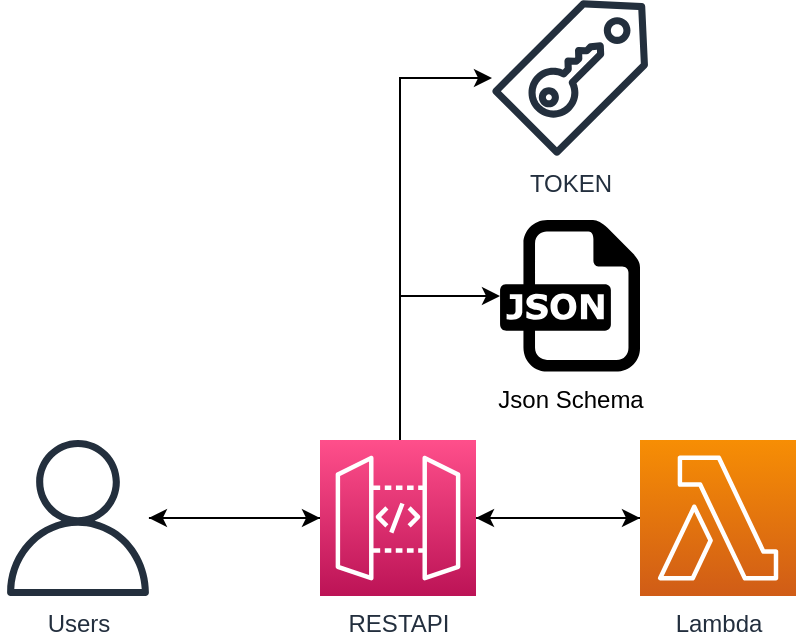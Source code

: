 <mxfile version="20.3.6" type="google"><diagram id="zfcQJwtyBoX1voL46mAW" name="Page-1"><mxGraphModel grid="1" page="1" gridSize="10" guides="1" tooltips="1" connect="1" arrows="1" fold="1" pageScale="1" pageWidth="1169" pageHeight="827" math="0" shadow="0"><root><mxCell id="0"/><mxCell id="1" parent="0"/><mxCell id="FzXRQomAcsCyWzh8F1MA-3" style="edgeStyle=orthogonalEdgeStyle;rounded=0;orthogonalLoop=1;jettySize=auto;html=1;entryX=0;entryY=0.5;entryDx=0;entryDy=0;entryPerimeter=0;" edge="1" parent="1" source="FzXRQomAcsCyWzh8F1MA-1" target="FzXRQomAcsCyWzh8F1MA-2"><mxGeometry relative="1" as="geometry"/></mxCell><mxCell id="FzXRQomAcsCyWzh8F1MA-1" value="Users" style="sketch=0;outlineConnect=0;fontColor=#232F3E;gradientColor=none;fillColor=#232F3D;strokeColor=none;dashed=0;verticalLabelPosition=bottom;verticalAlign=top;align=center;html=1;fontSize=12;fontStyle=0;aspect=fixed;pointerEvents=1;shape=mxgraph.aws4.user;" vertex="1" parent="1"><mxGeometry x="220" y="260" width="78" height="78" as="geometry"/></mxCell><mxCell id="FzXRQomAcsCyWzh8F1MA-4" style="edgeStyle=orthogonalEdgeStyle;rounded=0;orthogonalLoop=1;jettySize=auto;html=1;" edge="1" parent="1" source="FzXRQomAcsCyWzh8F1MA-2" target="FzXRQomAcsCyWzh8F1MA-1"><mxGeometry relative="1" as="geometry"/></mxCell><mxCell id="FzXRQomAcsCyWzh8F1MA-7" style="edgeStyle=orthogonalEdgeStyle;rounded=0;orthogonalLoop=1;jettySize=auto;html=1;" edge="1" parent="1" source="FzXRQomAcsCyWzh8F1MA-2" target="FzXRQomAcsCyWzh8F1MA-5"><mxGeometry relative="1" as="geometry"/></mxCell><mxCell id="QA_Ty2pLc3WpQMNtQVP_-4" style="edgeStyle=orthogonalEdgeStyle;rounded=0;orthogonalLoop=1;jettySize=auto;html=1;" edge="1" parent="1" source="FzXRQomAcsCyWzh8F1MA-2" target="QA_Ty2pLc3WpQMNtQVP_-1"><mxGeometry relative="1" as="geometry"><Array as="points"><mxPoint x="420" y="188"/></Array></mxGeometry></mxCell><mxCell id="QA_Ty2pLc3WpQMNtQVP_-5" style="edgeStyle=orthogonalEdgeStyle;rounded=0;orthogonalLoop=1;jettySize=auto;html=1;" edge="1" parent="1" source="FzXRQomAcsCyWzh8F1MA-2" target="QA_Ty2pLc3WpQMNtQVP_-2"><mxGeometry relative="1" as="geometry"><Array as="points"><mxPoint x="420" y="79"/></Array></mxGeometry></mxCell><mxCell id="FzXRQomAcsCyWzh8F1MA-2" value="RESTAPI" style="sketch=0;points=[[0,0,0],[0.25,0,0],[0.5,0,0],[0.75,0,0],[1,0,0],[0,1,0],[0.25,1,0],[0.5,1,0],[0.75,1,0],[1,1,0],[0,0.25,0],[0,0.5,0],[0,0.75,0],[1,0.25,0],[1,0.5,0],[1,0.75,0]];outlineConnect=0;fontColor=#232F3E;gradientColor=#FF4F8B;gradientDirection=north;fillColor=#BC1356;strokeColor=#ffffff;dashed=0;verticalLabelPosition=bottom;verticalAlign=top;align=center;html=1;fontSize=12;fontStyle=0;aspect=fixed;shape=mxgraph.aws4.resourceIcon;resIcon=mxgraph.aws4.api_gateway;" vertex="1" parent="1"><mxGeometry x="380" y="260" width="78" height="78" as="geometry"/></mxCell><mxCell id="FzXRQomAcsCyWzh8F1MA-6" style="edgeStyle=orthogonalEdgeStyle;rounded=0;orthogonalLoop=1;jettySize=auto;html=1;" edge="1" parent="1" source="FzXRQomAcsCyWzh8F1MA-5" target="FzXRQomAcsCyWzh8F1MA-2"><mxGeometry relative="1" as="geometry"/></mxCell><mxCell id="FzXRQomAcsCyWzh8F1MA-5" value="Lambda" style="sketch=0;points=[[0,0,0],[0.25,0,0],[0.5,0,0],[0.75,0,0],[1,0,0],[0,1,0],[0.25,1,0],[0.5,1,0],[0.75,1,0],[1,1,0],[0,0.25,0],[0,0.5,0],[0,0.75,0],[1,0.25,0],[1,0.5,0],[1,0.75,0]];outlineConnect=0;fontColor=#232F3E;gradientColor=#F78E04;gradientDirection=north;fillColor=#D05C17;strokeColor=#ffffff;dashed=0;verticalLabelPosition=bottom;verticalAlign=top;align=center;html=1;fontSize=12;fontStyle=0;aspect=fixed;shape=mxgraph.aws4.resourceIcon;resIcon=mxgraph.aws4.lambda;" vertex="1" parent="1"><mxGeometry x="540" y="260" width="78" height="78" as="geometry"/></mxCell><mxCell id="QA_Ty2pLc3WpQMNtQVP_-1" value="Json Schema" style="dashed=0;outlineConnect=0;html=1;align=center;labelPosition=center;verticalLabelPosition=bottom;verticalAlign=top;shape=mxgraph.weblogos.json" vertex="1" parent="1"><mxGeometry x="470" y="150" width="70" height="75.8" as="geometry"/></mxCell><mxCell id="QA_Ty2pLc3WpQMNtQVP_-2" value="TOKEN" style="sketch=0;outlineConnect=0;fontColor=#232F3E;gradientColor=none;fillColor=#232F3D;strokeColor=none;dashed=0;verticalLabelPosition=bottom;verticalAlign=top;align=center;html=1;fontSize=12;fontStyle=0;aspect=fixed;pointerEvents=1;shape=mxgraph.aws4.saml_token;" vertex="1" parent="1"><mxGeometry x="466" y="40" width="78" height="78" as="geometry"/></mxCell></root></mxGraphModel></diagram></mxfile>
